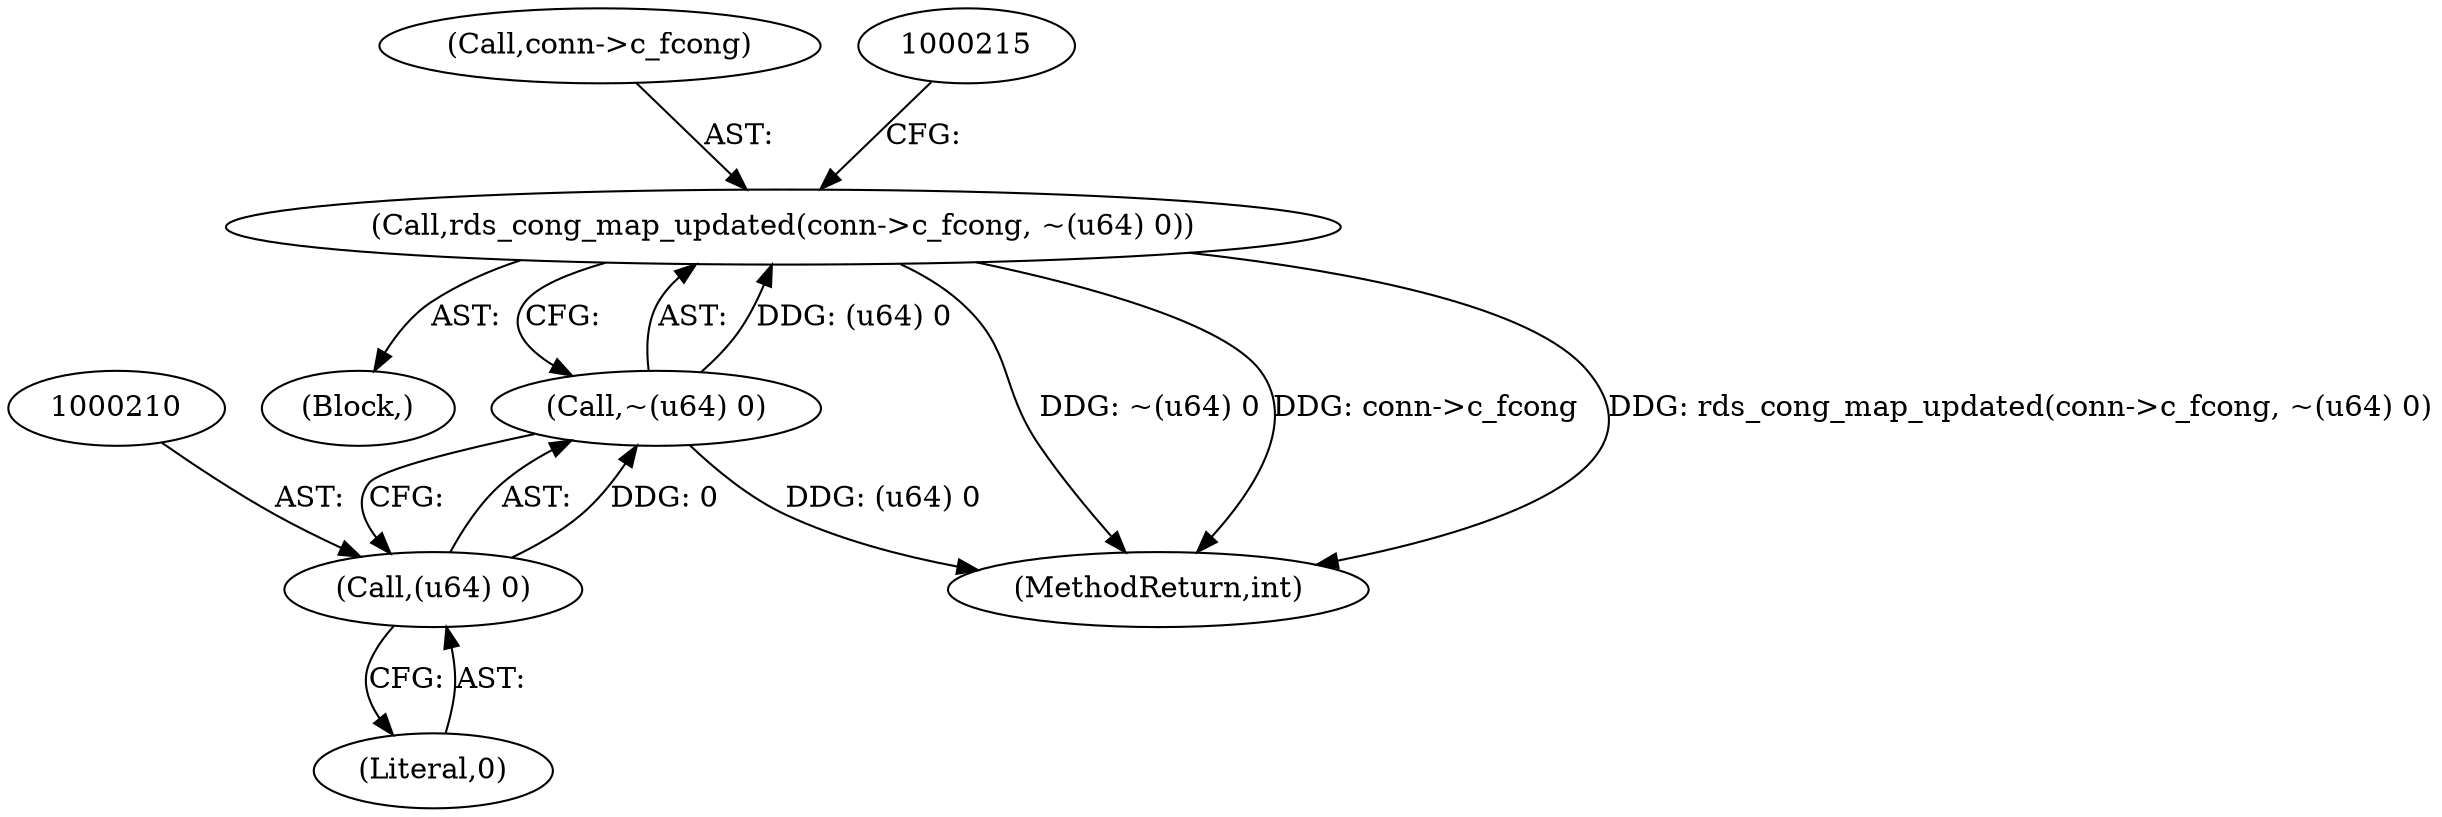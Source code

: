 digraph "0_linux_6094628bfd94323fc1cea05ec2c6affd98c18f7f@API" {
"1000204" [label="(Call,rds_cong_map_updated(conn->c_fcong, ~(u64) 0))"];
"1000208" [label="(Call,~(u64) 0)"];
"1000209" [label="(Call,(u64) 0)"];
"1000203" [label="(Block,)"];
"1000204" [label="(Call,rds_cong_map_updated(conn->c_fcong, ~(u64) 0))"];
"1000208" [label="(Call,~(u64) 0)"];
"1000209" [label="(Call,(u64) 0)"];
"1000205" [label="(Call,conn->c_fcong)"];
"1000211" [label="(Literal,0)"];
"1001026" [label="(MethodReturn,int)"];
"1000204" -> "1000203"  [label="AST: "];
"1000204" -> "1000208"  [label="CFG: "];
"1000205" -> "1000204"  [label="AST: "];
"1000208" -> "1000204"  [label="AST: "];
"1000215" -> "1000204"  [label="CFG: "];
"1000204" -> "1001026"  [label="DDG: ~(u64) 0"];
"1000204" -> "1001026"  [label="DDG: conn->c_fcong"];
"1000204" -> "1001026"  [label="DDG: rds_cong_map_updated(conn->c_fcong, ~(u64) 0)"];
"1000208" -> "1000204"  [label="DDG: (u64) 0"];
"1000208" -> "1000209"  [label="CFG: "];
"1000209" -> "1000208"  [label="AST: "];
"1000208" -> "1001026"  [label="DDG: (u64) 0"];
"1000209" -> "1000208"  [label="DDG: 0"];
"1000209" -> "1000211"  [label="CFG: "];
"1000210" -> "1000209"  [label="AST: "];
"1000211" -> "1000209"  [label="AST: "];
}

